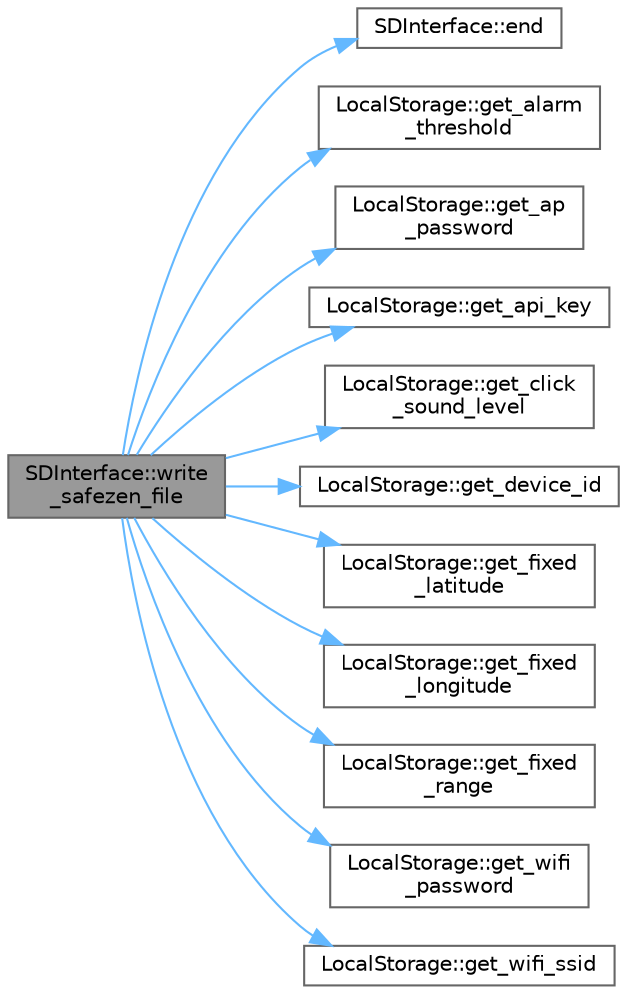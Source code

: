 digraph "SDInterface::write_safezen_file"
{
 // LATEX_PDF_SIZE
  bgcolor="transparent";
  edge [fontname=Helvetica,fontsize=10,labelfontname=Helvetica,labelfontsize=10];
  node [fontname=Helvetica,fontsize=10,shape=box,height=0.2,width=0.4];
  rankdir="LR";
  Node1 [id="Node000001",label="SDInterface::write\l_safezen_file",height=0.2,width=0.4,color="gray40", fillcolor="grey60", style="filled", fontcolor="black",tooltip=" "];
  Node1 -> Node2 [id="edge12_Node000001_Node000002",color="steelblue1",style="solid",tooltip=" "];
  Node2 [id="Node000002",label="SDInterface::end",height=0.2,width=0.4,color="grey40", fillcolor="white", style="filled",URL="$class_s_d_interface.html#a9975927e1e09aa528248b65aafd3f17a",tooltip=" "];
  Node1 -> Node3 [id="edge13_Node000001_Node000003",color="steelblue1",style="solid",tooltip=" "];
  Node3 [id="Node000003",label="LocalStorage::get_alarm\l_threshold",height=0.2,width=0.4,color="grey40", fillcolor="white", style="filled",URL="$class_local_storage.html#a498a4980d61582508f9966a5cfb6c00c",tooltip=" "];
  Node1 -> Node4 [id="edge14_Node000001_Node000004",color="steelblue1",style="solid",tooltip=" "];
  Node4 [id="Node000004",label="LocalStorage::get_ap\l_password",height=0.2,width=0.4,color="grey40", fillcolor="white", style="filled",URL="$class_local_storage.html#a3cc3942e1b3d46088e4ec092dd9b5034",tooltip=" "];
  Node1 -> Node5 [id="edge15_Node000001_Node000005",color="steelblue1",style="solid",tooltip=" "];
  Node5 [id="Node000005",label="LocalStorage::get_api_key",height=0.2,width=0.4,color="grey40", fillcolor="white", style="filled",URL="$class_local_storage.html#a119e9cbf7e8edad53786b070ee2cb298",tooltip=" "];
  Node1 -> Node6 [id="edge16_Node000001_Node000006",color="steelblue1",style="solid",tooltip=" "];
  Node6 [id="Node000006",label="LocalStorage::get_click\l_sound_level",height=0.2,width=0.4,color="grey40", fillcolor="white", style="filled",URL="$class_local_storage.html#a1548b893a43891977ceaeaaa54fd59aa",tooltip=" "];
  Node1 -> Node7 [id="edge17_Node000001_Node000007",color="steelblue1",style="solid",tooltip=" "];
  Node7 [id="Node000007",label="LocalStorage::get_device_id",height=0.2,width=0.4,color="grey40", fillcolor="white", style="filled",URL="$class_local_storage.html#a21a006de02dc8ab7f3a47aafeb894f65",tooltip=" "];
  Node1 -> Node8 [id="edge18_Node000001_Node000008",color="steelblue1",style="solid",tooltip=" "];
  Node8 [id="Node000008",label="LocalStorage::get_fixed\l_latitude",height=0.2,width=0.4,color="grey40", fillcolor="white", style="filled",URL="$class_local_storage.html#a2366a6a1473c708580e4b9ad1d92f3ca",tooltip=" "];
  Node1 -> Node9 [id="edge19_Node000001_Node000009",color="steelblue1",style="solid",tooltip=" "];
  Node9 [id="Node000009",label="LocalStorage::get_fixed\l_longitude",height=0.2,width=0.4,color="grey40", fillcolor="white", style="filled",URL="$class_local_storage.html#a2972e2632be5da773cfa65e23be878e5",tooltip=" "];
  Node1 -> Node10 [id="edge20_Node000001_Node000010",color="steelblue1",style="solid",tooltip=" "];
  Node10 [id="Node000010",label="LocalStorage::get_fixed\l_range",height=0.2,width=0.4,color="grey40", fillcolor="white", style="filled",URL="$class_local_storage.html#a66a46a4e806da89c4e2f672d19d690fb",tooltip=" "];
  Node1 -> Node11 [id="edge21_Node000001_Node000011",color="steelblue1",style="solid",tooltip=" "];
  Node11 [id="Node000011",label="LocalStorage::get_wifi\l_password",height=0.2,width=0.4,color="grey40", fillcolor="white", style="filled",URL="$class_local_storage.html#a619ba1c828df4e5c97e7ac77115e72a2",tooltip=" "];
  Node1 -> Node12 [id="edge22_Node000001_Node000012",color="steelblue1",style="solid",tooltip=" "];
  Node12 [id="Node000012",label="LocalStorage::get_wifi_ssid",height=0.2,width=0.4,color="grey40", fillcolor="white", style="filled",URL="$class_local_storage.html#a8d0807c2fad52121c446d91f85976856",tooltip=" "];
}
